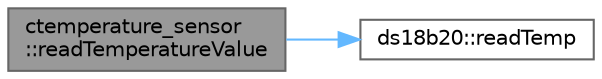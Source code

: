 digraph "ctemperature_sensor::readTemperatureValue"
{
 // LATEX_PDF_SIZE
  bgcolor="transparent";
  edge [fontname=Helvetica,fontsize=10,labelfontname=Helvetica,labelfontsize=10];
  node [fontname=Helvetica,fontsize=10,shape=box,height=0.2,width=0.4];
  rankdir="LR";
  Node1 [label="ctemperature_sensor\l::readTemperatureValue",height=0.2,width=0.4,color="gray40", fillcolor="grey60", style="filled", fontcolor="black",tooltip=" "];
  Node1 -> Node2 [color="steelblue1",style="solid"];
  Node2 [label="ds18b20::readTemp",height=0.2,width=0.4,color="grey40", fillcolor="white", style="filled",URL="$classds18b20.html#a8234371a2f1d84aa36d5dc1c401fe3f9",tooltip=" "];
}
